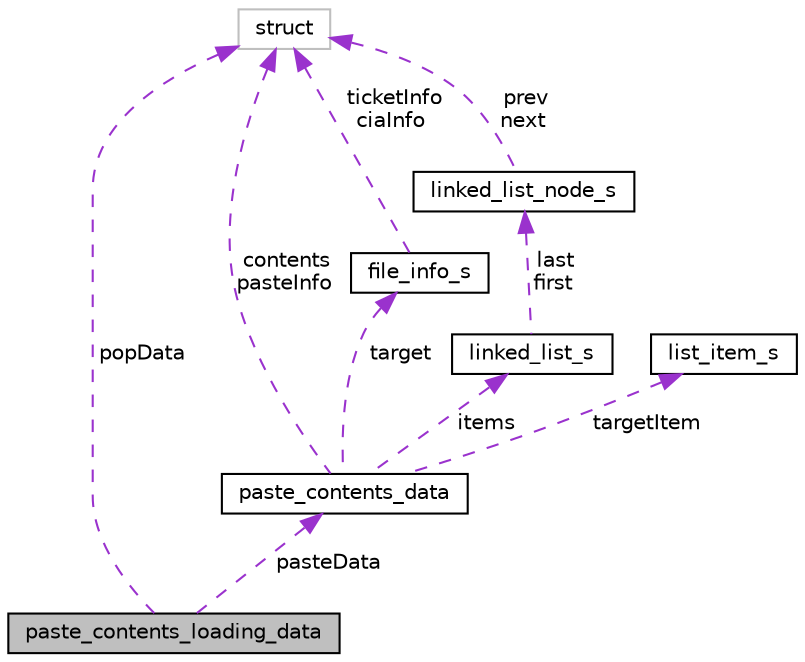 digraph "paste_contents_loading_data"
{
  edge [fontname="Helvetica",fontsize="10",labelfontname="Helvetica",labelfontsize="10"];
  node [fontname="Helvetica",fontsize="10",shape=record];
  Node1 [label="paste_contents_loading_data",height=0.2,width=0.4,color="black", fillcolor="grey75", style="filled" fontcolor="black"];
  Node2 -> Node1 [dir="back",color="darkorchid3",fontsize="10",style="dashed",label=" pasteData" ,fontname="Helvetica"];
  Node2 [label="paste_contents_data",height=0.2,width=0.4,color="black", fillcolor="white", style="filled",URL="$structpaste__contents__data.html"];
  Node3 -> Node2 [dir="back",color="darkorchid3",fontsize="10",style="dashed",label=" contents\npasteInfo" ,fontname="Helvetica"];
  Node3 [label="struct",height=0.2,width=0.4,color="grey75", fillcolor="white", style="filled"];
  Node4 -> Node2 [dir="back",color="darkorchid3",fontsize="10",style="dashed",label=" target" ,fontname="Helvetica"];
  Node4 [label="file_info_s",height=0.2,width=0.4,color="black", fillcolor="white", style="filled",URL="$structfile__info__s.html"];
  Node3 -> Node4 [dir="back",color="darkorchid3",fontsize="10",style="dashed",label=" ticketInfo\nciaInfo" ,fontname="Helvetica"];
  Node5 -> Node2 [dir="back",color="darkorchid3",fontsize="10",style="dashed",label=" items" ,fontname="Helvetica"];
  Node5 [label="linked_list_s",height=0.2,width=0.4,color="black", fillcolor="white", style="filled",URL="$structlinked__list__s.html"];
  Node6 -> Node5 [dir="back",color="darkorchid3",fontsize="10",style="dashed",label=" last\nfirst" ,fontname="Helvetica"];
  Node6 [label="linked_list_node_s",height=0.2,width=0.4,color="black", fillcolor="white", style="filled",URL="$structlinked__list__node__s.html"];
  Node3 -> Node6 [dir="back",color="darkorchid3",fontsize="10",style="dashed",label=" prev\nnext" ,fontname="Helvetica"];
  Node7 -> Node2 [dir="back",color="darkorchid3",fontsize="10",style="dashed",label=" targetItem" ,fontname="Helvetica"];
  Node7 [label="list_item_s",height=0.2,width=0.4,color="black", fillcolor="white", style="filled",URL="$structlist__item__s.html"];
  Node3 -> Node1 [dir="back",color="darkorchid3",fontsize="10",style="dashed",label=" popData" ,fontname="Helvetica"];
}
